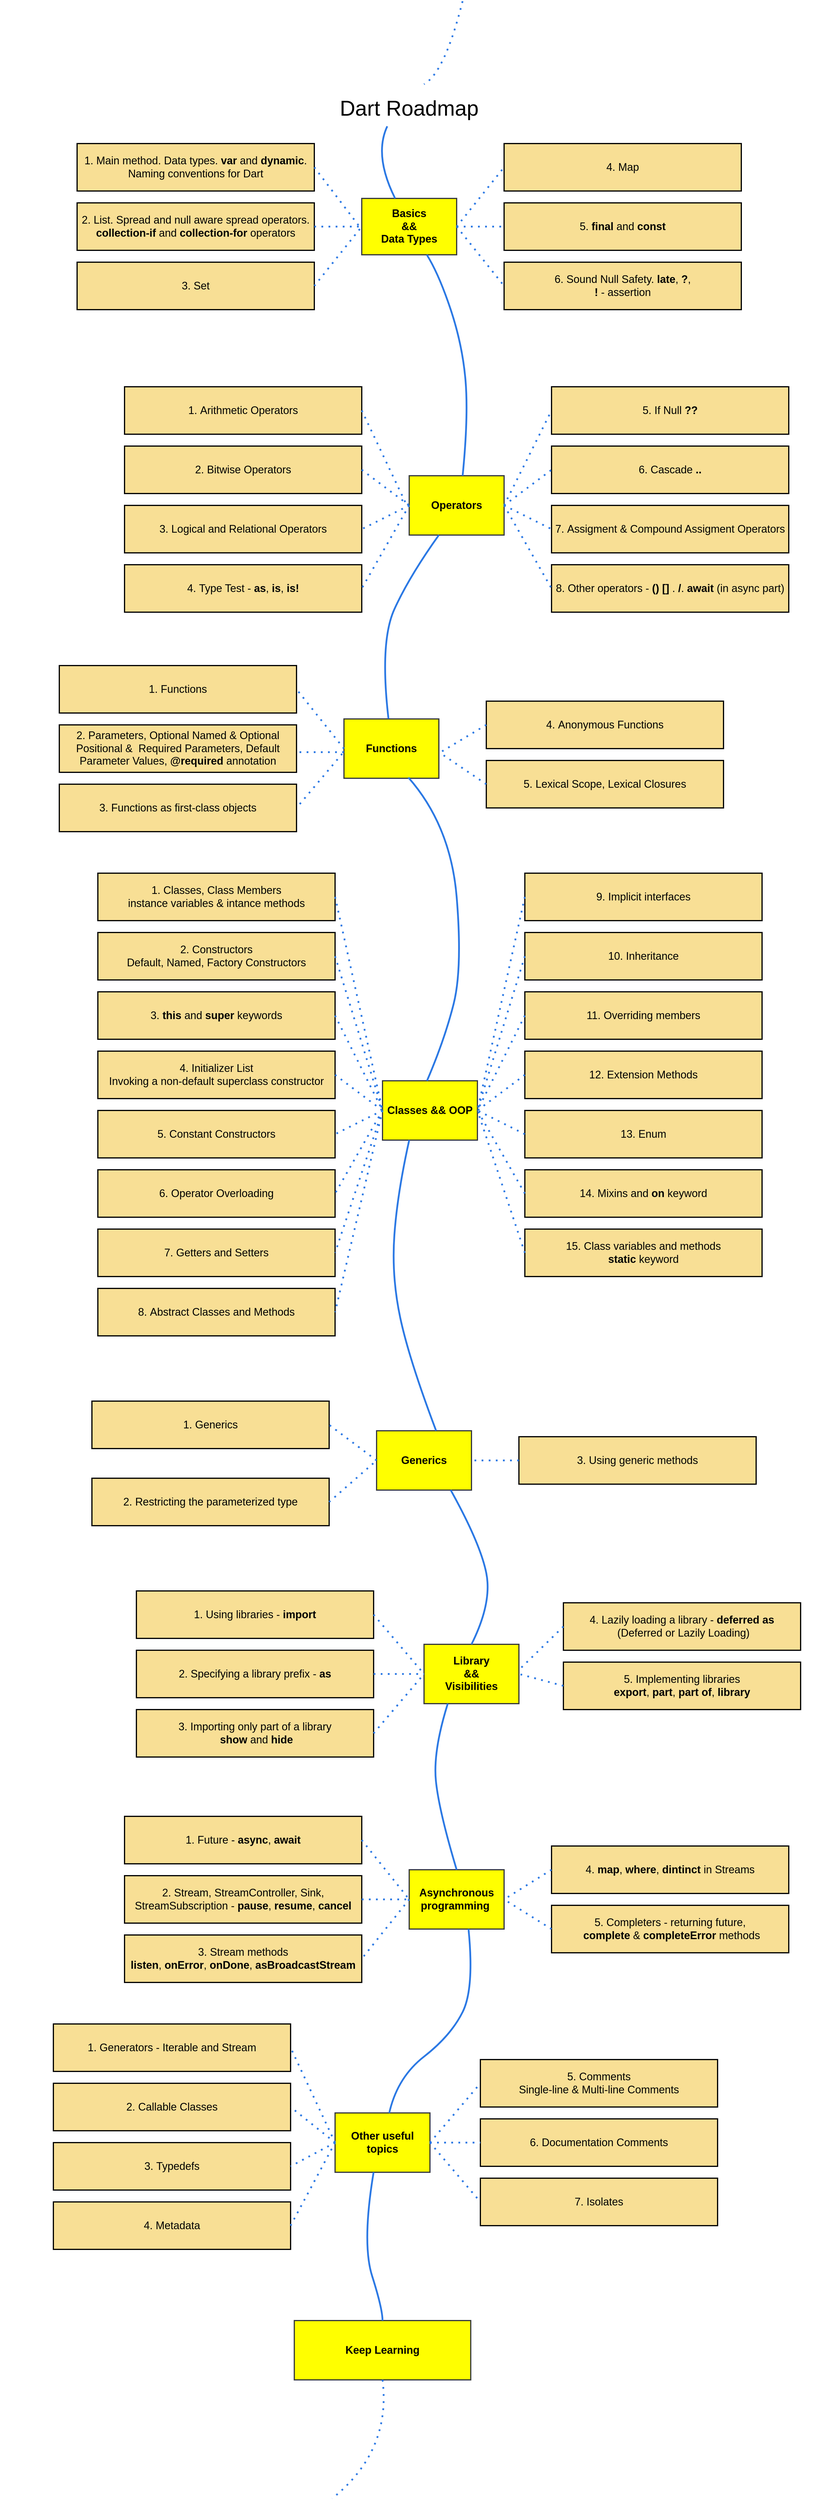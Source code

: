 <mxfile version="14.1.1" type="github"><diagram id="nhlNDQtMrxA774U3Aelu" name="Page-1"><mxGraphModel dx="2333" dy="1883" grid="1" gridSize="10" guides="1" tooltips="1" connect="1" arrows="1" fold="1" page="1" pageScale="1" pageWidth="850" pageHeight="1100" background="#FFFFFF" math="0" shadow="0"><root><mxCell id="0"/><mxCell id="1" parent="0"/><mxCell id="vX9pPXzCwqGrr61M_Xif-7" value="" style="rounded=0;whiteSpace=wrap;html=1;strokeColor=none;" vertex="1" parent="1"><mxGeometry x="660" y="-140" width="170" height="120" as="geometry"/></mxCell><mxCell id="vX9pPXzCwqGrr61M_Xif-9" value="" style="rounded=0;whiteSpace=wrap;html=1;strokeColor=none;" vertex="1" parent="1"><mxGeometry y="-150" width="160" height="110" as="geometry"/></mxCell><mxCell id="vX9pPXzCwqGrr61M_Xif-11" value="&lt;font style=&quot;font-size: 36px&quot;&gt;Dart Roadmap&lt;/font&gt;" style="text;html=1;strokeColor=none;fillColor=none;align=center;verticalAlign=middle;whiteSpace=wrap;rounded=0;" vertex="1" parent="1"><mxGeometry x="275" y="-50" width="250" height="60" as="geometry"/></mxCell><mxCell id="vX9pPXzCwqGrr61M_Xif-16" value="&lt;font style=&quot;font-size: 18px&quot;&gt;&lt;b&gt;Basics&lt;br&gt;&amp;amp;&amp;amp;&lt;br&gt;Data Types&lt;/b&gt;&lt;/font&gt;" style="rounded=0;whiteSpace=wrap;html=1;strokeColor=#36393d;fillColor=#ffff00;strokeWidth=2;" vertex="1" parent="1"><mxGeometry x="320" y="132.5" width="160" height="95" as="geometry"/></mxCell><mxCell id="vX9pPXzCwqGrr61M_Xif-19" value="&lt;div&gt;&lt;span style=&quot;font-size: 18px&quot;&gt;1. Main method. Data types. &lt;b&gt;var &lt;/b&gt;and &lt;b&gt;dynamic&lt;/b&gt;. Naming conventions for Dart&lt;/span&gt;&lt;/div&gt;" style="rounded=0;whiteSpace=wrap;html=1;fillColor=#f8df95;strokeWidth=2;align=center;" vertex="1" parent="1"><mxGeometry x="-160" y="40" width="400" height="80" as="geometry"/></mxCell><mxCell id="vX9pPXzCwqGrr61M_Xif-21" value="&lt;font style=&quot;font-size: 18px&quot;&gt;2. List. Spread and null aware spread operators. &lt;b&gt;collection-if&lt;/b&gt; and &lt;b&gt;collection-for&lt;/b&gt; operators&lt;/font&gt;" style="rounded=0;whiteSpace=wrap;html=1;fillColor=#f8df95;strokeWidth=2;" vertex="1" parent="1"><mxGeometry x="-160" y="140" width="400" height="80" as="geometry"/></mxCell><mxCell id="vX9pPXzCwqGrr61M_Xif-22" value="&lt;font style=&quot;font-size: 18px&quot;&gt;3. Set&lt;/font&gt;" style="rounded=0;whiteSpace=wrap;html=1;fillColor=#f8df95;strokeWidth=2;" vertex="1" parent="1"><mxGeometry x="-160" y="240" width="400" height="80" as="geometry"/></mxCell><mxCell id="vX9pPXzCwqGrr61M_Xif-29" value="&lt;font style=&quot;font-size: 18px&quot;&gt;4. Map&lt;/font&gt;" style="rounded=0;whiteSpace=wrap;html=1;fillColor=#f8df95;strokeWidth=2;" vertex="1" parent="1"><mxGeometry x="560" y="40" width="400" height="80" as="geometry"/></mxCell><mxCell id="vX9pPXzCwqGrr61M_Xif-30" value="&lt;font style=&quot;font-size: 18px&quot;&gt;6. Sound Null Safety. &lt;b&gt;late&lt;/b&gt;, &lt;b&gt;?&lt;/b&gt;, &lt;br&gt;&lt;b&gt;! &lt;/b&gt;- assertion&lt;/font&gt;" style="rounded=0;whiteSpace=wrap;html=1;fillColor=#f8df95;strokeWidth=2;" vertex="1" parent="1"><mxGeometry x="560" y="240" width="400" height="80" as="geometry"/></mxCell><mxCell id="vX9pPXzCwqGrr61M_Xif-31" value="&lt;font style=&quot;font-size: 18px&quot;&gt;5. &lt;b&gt;final &lt;/b&gt;and &lt;b&gt;const&lt;/b&gt;&lt;/font&gt;" style="rounded=0;whiteSpace=wrap;html=1;fillColor=#f8df95;strokeWidth=2;" vertex="1" parent="1"><mxGeometry x="560" y="140" width="400" height="80" as="geometry"/></mxCell><mxCell id="vX9pPXzCwqGrr61M_Xif-34" value="" style="endArrow=none;dashed=1;html=1;dashPattern=1 3;strokeWidth=3;exitX=1;exitY=0.5;exitDx=0;exitDy=0;entryX=0;entryY=0.5;entryDx=0;entryDy=0;strokeColor=#2c79e4;curved=1;" edge="1" parent="1" source="vX9pPXzCwqGrr61M_Xif-16" target="vX9pPXzCwqGrr61M_Xif-29"><mxGeometry width="50" height="50" relative="1" as="geometry"><mxPoint x="330" y="230" as="sourcePoint"/><mxPoint x="380" y="180" as="targetPoint"/></mxGeometry></mxCell><mxCell id="vX9pPXzCwqGrr61M_Xif-35" value="" style="endArrow=none;dashed=1;html=1;dashPattern=1 3;strokeWidth=3;entryX=0;entryY=0.5;entryDx=0;entryDy=0;strokeColor=#2c79e4;exitX=1;exitY=0.5;exitDx=0;exitDy=0;" edge="1" parent="1" source="vX9pPXzCwqGrr61M_Xif-16" target="vX9pPXzCwqGrr61M_Xif-31"><mxGeometry width="50" height="50" relative="1" as="geometry"><mxPoint x="510" y="185" as="sourcePoint"/><mxPoint x="380" y="180" as="targetPoint"/></mxGeometry></mxCell><mxCell id="vX9pPXzCwqGrr61M_Xif-36" value="" style="endArrow=none;dashed=1;html=1;dashPattern=1 3;strokeWidth=3;entryX=0;entryY=0.5;entryDx=0;entryDy=0;exitX=1;exitY=0.5;exitDx=0;exitDy=0;strokeColor=#2c79e4;" edge="1" parent="1" source="vX9pPXzCwqGrr61M_Xif-16" target="vX9pPXzCwqGrr61M_Xif-30"><mxGeometry width="50" height="50" relative="1" as="geometry"><mxPoint x="330" y="230" as="sourcePoint"/><mxPoint x="550" y="310" as="targetPoint"/></mxGeometry></mxCell><mxCell id="vX9pPXzCwqGrr61M_Xif-40" value="" style="endArrow=none;dashed=1;html=1;dashPattern=1 3;strokeWidth=3;exitX=1;exitY=0.5;exitDx=0;exitDy=0;strokeColor=#2c79e4;curved=1;" edge="1" parent="1" source="vX9pPXzCwqGrr61M_Xif-19"><mxGeometry width="50" height="50" relative="1" as="geometry"><mxPoint x="360" y="120" as="sourcePoint"/><mxPoint x="320" y="185" as="targetPoint"/></mxGeometry></mxCell><mxCell id="vX9pPXzCwqGrr61M_Xif-41" value="" style="endArrow=none;dashed=1;html=1;dashPattern=1 3;strokeWidth=3;exitX=1;exitY=0.5;exitDx=0;exitDy=0;strokeColor=#2c79e4;curved=1;" edge="1" parent="1" source="vX9pPXzCwqGrr61M_Xif-21"><mxGeometry width="50" height="50" relative="1" as="geometry"><mxPoint x="250" y="110" as="sourcePoint"/><mxPoint x="320" y="180" as="targetPoint"/><Array as="points"><mxPoint x="320" y="180"/></Array></mxGeometry></mxCell><mxCell id="vX9pPXzCwqGrr61M_Xif-42" value="" style="endArrow=none;dashed=1;html=1;dashPattern=1 3;strokeWidth=3;exitX=1;exitY=0.5;exitDx=0;exitDy=0;strokeColor=#2c79e4;curved=1;" edge="1" parent="1" source="vX9pPXzCwqGrr61M_Xif-22"><mxGeometry width="50" height="50" relative="1" as="geometry"><mxPoint x="250" y="250" as="sourcePoint"/><mxPoint x="320" y="180" as="targetPoint"/></mxGeometry></mxCell><mxCell id="vX9pPXzCwqGrr61M_Xif-43" value="" style="rounded=0;whiteSpace=wrap;html=1;strokeWidth=2;strokeColor=none;fillColor=#FFFFFF;" vertex="1" parent="1"><mxGeometry x="-290" y="40" width="120" height="60" as="geometry"/></mxCell><mxCell id="vX9pPXzCwqGrr61M_Xif-47" value="" style="endArrow=none;html=1;strokeColor=#2c79e4;strokeWidth=3;curved=1;entryX=0.352;entryY=1.014;entryDx=0;entryDy=0;entryPerimeter=0;" edge="1" parent="1" source="vX9pPXzCwqGrr61M_Xif-16" target="vX9pPXzCwqGrr61M_Xif-11"><mxGeometry width="50" height="50" relative="1" as="geometry"><mxPoint x="400" y="130" as="sourcePoint"/><mxPoint x="430" y="30" as="targetPoint"/><Array as="points"><mxPoint x="340" y="60"/></Array></mxGeometry></mxCell><mxCell id="vX9pPXzCwqGrr61M_Xif-51" value="" style="endArrow=none;dashed=1;html=1;dashPattern=1 3;strokeWidth=3;strokeColor=#2c79e4;curved=1;" edge="1" parent="1"><mxGeometry width="50" height="50" relative="1" as="geometry"><mxPoint x="490" y="-200" as="sourcePoint"/><mxPoint x="425" y="-60" as="targetPoint"/><Array as="points"><mxPoint x="460" y="-80"/></Array></mxGeometry></mxCell><mxCell id="vX9pPXzCwqGrr61M_Xif-54" value="&lt;font style=&quot;font-size: 18px&quot;&gt;&lt;b&gt;Operators&lt;/b&gt;&lt;/font&gt;" style="rounded=0;whiteSpace=wrap;html=1;strokeColor=#36393d;fillColor=#ffff00;strokeWidth=2;" vertex="1" parent="1"><mxGeometry x="400" y="600" width="160" height="100" as="geometry"/></mxCell><mxCell id="vX9pPXzCwqGrr61M_Xif-56" value="" style="endArrow=none;html=1;strokeColor=#2c79e4;strokeWidth=3;curved=1;exitX=0.563;exitY=0;exitDx=0;exitDy=0;exitPerimeter=0;" edge="1" parent="1" source="vX9pPXzCwqGrr61M_Xif-54" target="vX9pPXzCwqGrr61M_Xif-16"><mxGeometry width="50" height="50" relative="1" as="geometry"><mxPoint x="420" y="390.03" as="sourcePoint"/><mxPoint x="415" y="260" as="targetPoint"/><Array as="points"><mxPoint x="500" y="500"/><mxPoint x="490" y="380"/><mxPoint x="450" y="260"/></Array></mxGeometry></mxCell><mxCell id="vX9pPXzCwqGrr61M_Xif-57" value="&lt;font style=&quot;font-size: 18px&quot;&gt;1.&amp;nbsp;Arithmetic Operators&lt;/font&gt;" style="rounded=0;whiteSpace=wrap;html=1;fillColor=#f8df95;strokeWidth=2;" vertex="1" parent="1"><mxGeometry x="-80" y="450" width="400" height="80" as="geometry"/></mxCell><mxCell id="vX9pPXzCwqGrr61M_Xif-58" value="&lt;span style=&quot;font-size: 18px&quot;&gt;2.&amp;nbsp;Bitwise Operators&lt;/span&gt;" style="rounded=0;whiteSpace=wrap;html=1;fillColor=#f8df95;strokeWidth=2;" vertex="1" parent="1"><mxGeometry x="-80" y="550" width="400" height="80" as="geometry"/></mxCell><mxCell id="vX9pPXzCwqGrr61M_Xif-59" value="&lt;span style=&quot;font-size: 18px&quot;&gt;3.&amp;nbsp;Logical and Relational Operators&lt;/span&gt;" style="rounded=0;whiteSpace=wrap;html=1;fillColor=#f8df95;strokeWidth=2;" vertex="1" parent="1"><mxGeometry x="-80" y="650" width="400" height="80" as="geometry"/></mxCell><mxCell id="vX9pPXzCwqGrr61M_Xif-60" value="&lt;span style=&quot;font-size: 18px&quot;&gt;4.&amp;nbsp;Type Test - &lt;b&gt;as&lt;/b&gt;, &lt;b&gt;is&lt;/b&gt;, &lt;b&gt;is!&lt;/b&gt;&lt;/span&gt;" style="rounded=0;whiteSpace=wrap;html=1;fillColor=#f8df95;strokeWidth=2;" vertex="1" parent="1"><mxGeometry x="-80" y="750" width="400" height="80" as="geometry"/></mxCell><mxCell id="vX9pPXzCwqGrr61M_Xif-62" value="" style="endArrow=none;dashed=1;html=1;dashPattern=1 3;strokeWidth=3;exitX=1;exitY=0.5;exitDx=0;exitDy=0;strokeColor=#2c79e4;curved=1;" edge="1" parent="1" source="vX9pPXzCwqGrr61M_Xif-57"><mxGeometry width="50" height="50" relative="1" as="geometry"><mxPoint x="380" y="540" as="sourcePoint"/><mxPoint x="396" y="650" as="targetPoint"/></mxGeometry></mxCell><mxCell id="vX9pPXzCwqGrr61M_Xif-63" value="" style="endArrow=none;dashed=1;html=1;dashPattern=1 3;strokeWidth=3;exitX=1;exitY=0.5;exitDx=0;exitDy=0;strokeColor=#2c79e4;curved=1;entryX=0;entryY=0.5;entryDx=0;entryDy=0;" edge="1" parent="1" source="vX9pPXzCwqGrr61M_Xif-58" target="vX9pPXzCwqGrr61M_Xif-54"><mxGeometry width="50" height="50" relative="1" as="geometry"><mxPoint x="330" y="500" as="sourcePoint"/><mxPoint x="400" y="650" as="targetPoint"/></mxGeometry></mxCell><mxCell id="vX9pPXzCwqGrr61M_Xif-64" value="" style="endArrow=none;dashed=1;html=1;dashPattern=1 3;strokeWidth=3;strokeColor=#2c79e4;curved=1;entryX=1;entryY=0.5;entryDx=0;entryDy=0;" edge="1" parent="1" target="vX9pPXzCwqGrr61M_Xif-59"><mxGeometry width="50" height="50" relative="1" as="geometry"><mxPoint x="400" y="650" as="sourcePoint"/><mxPoint x="410" y="660" as="targetPoint"/></mxGeometry></mxCell><mxCell id="vX9pPXzCwqGrr61M_Xif-65" value="" style="endArrow=none;dashed=1;html=1;dashPattern=1 3;strokeWidth=3;strokeColor=#2c79e4;curved=1;entryX=1;entryY=0.5;entryDx=0;entryDy=0;" edge="1" parent="1" target="vX9pPXzCwqGrr61M_Xif-60"><mxGeometry width="50" height="50" relative="1" as="geometry"><mxPoint x="400" y="650" as="sourcePoint"/><mxPoint x="420" y="670" as="targetPoint"/></mxGeometry></mxCell><mxCell id="vX9pPXzCwqGrr61M_Xif-66" value="&lt;font style=&quot;font-size: 18px&quot;&gt;5.&amp;nbsp;If Null &lt;b&gt;??&lt;/b&gt;&lt;/font&gt;" style="rounded=0;whiteSpace=wrap;html=1;fillColor=#f8df95;strokeWidth=2;" vertex="1" parent="1"><mxGeometry x="640" y="450" width="400" height="80" as="geometry"/></mxCell><mxCell id="vX9pPXzCwqGrr61M_Xif-67" value="&lt;font style=&quot;font-size: 18px&quot;&gt;6.&amp;nbsp;Cascade &lt;b&gt;..&lt;/b&gt;&lt;/font&gt;" style="rounded=0;whiteSpace=wrap;html=1;fillColor=#f8df95;strokeWidth=2;" vertex="1" parent="1"><mxGeometry x="640" y="550" width="400" height="80" as="geometry"/></mxCell><mxCell id="vX9pPXzCwqGrr61M_Xif-68" value="&lt;span style=&quot;font-size: 18px&quot;&gt;7.&amp;nbsp;Assigment &amp;amp; Compound Assigment Operators&lt;/span&gt;" style="rounded=0;whiteSpace=wrap;html=1;fillColor=#f8df95;strokeWidth=2;align=center;" vertex="1" parent="1"><mxGeometry x="640" y="650" width="400" height="80" as="geometry"/></mxCell><mxCell id="vX9pPXzCwqGrr61M_Xif-69" value="&lt;font style=&quot;font-size: 18px&quot;&gt;8. Other operators -&amp;nbsp;&lt;b&gt;() []&lt;/b&gt; . &lt;b&gt;/&lt;/b&gt;. &lt;b&gt;await &lt;/b&gt;(in async part)&lt;/font&gt;" style="rounded=0;whiteSpace=wrap;html=1;fillColor=#f8df95;strokeWidth=2;" vertex="1" parent="1"><mxGeometry x="640" y="750" width="400" height="80" as="geometry"/></mxCell><mxCell id="vX9pPXzCwqGrr61M_Xif-70" value="" style="endArrow=none;dashed=1;html=1;dashPattern=1 3;strokeWidth=3;exitX=1;exitY=0.5;exitDx=0;exitDy=0;strokeColor=#2c79e4;curved=1;entryX=0;entryY=0.5;entryDx=0;entryDy=0;" edge="1" parent="1" source="vX9pPXzCwqGrr61M_Xif-54" target="vX9pPXzCwqGrr61M_Xif-66"><mxGeometry width="50" height="50" relative="1" as="geometry"><mxPoint x="330" y="500" as="sourcePoint"/><mxPoint x="406" y="660" as="targetPoint"/></mxGeometry></mxCell><mxCell id="vX9pPXzCwqGrr61M_Xif-72" value="" style="endArrow=none;dashed=1;html=1;dashPattern=1 3;strokeWidth=3;exitX=1;exitY=0.5;exitDx=0;exitDy=0;strokeColor=#2c79e4;curved=1;entryX=0;entryY=0.5;entryDx=0;entryDy=0;" edge="1" parent="1" source="vX9pPXzCwqGrr61M_Xif-54" target="vX9pPXzCwqGrr61M_Xif-67"><mxGeometry width="50" height="50" relative="1" as="geometry"><mxPoint x="570" y="660" as="sourcePoint"/><mxPoint x="650" y="500.0" as="targetPoint"/></mxGeometry></mxCell><mxCell id="vX9pPXzCwqGrr61M_Xif-73" value="" style="endArrow=none;dashed=1;html=1;dashPattern=1 3;strokeWidth=3;exitX=1;exitY=0.5;exitDx=0;exitDy=0;strokeColor=#2c79e4;curved=1;entryX=0;entryY=0.5;entryDx=0;entryDy=0;" edge="1" parent="1" source="vX9pPXzCwqGrr61M_Xif-54" target="vX9pPXzCwqGrr61M_Xif-68"><mxGeometry width="50" height="50" relative="1" as="geometry"><mxPoint x="580" y="670" as="sourcePoint"/><mxPoint x="660" y="510.0" as="targetPoint"/></mxGeometry></mxCell><mxCell id="vX9pPXzCwqGrr61M_Xif-74" value="" style="endArrow=none;dashed=1;html=1;dashPattern=1 3;strokeWidth=3;exitX=1;exitY=0.5;exitDx=0;exitDy=0;strokeColor=#2c79e4;curved=1;entryX=0;entryY=0.5;entryDx=0;entryDy=0;" edge="1" parent="1" source="vX9pPXzCwqGrr61M_Xif-54" target="vX9pPXzCwqGrr61M_Xif-69"><mxGeometry width="50" height="50" relative="1" as="geometry"><mxPoint x="590" y="680" as="sourcePoint"/><mxPoint x="670" y="520.0" as="targetPoint"/></mxGeometry></mxCell><mxCell id="vX9pPXzCwqGrr61M_Xif-75" value="&lt;font style=&quot;font-size: 18px&quot;&gt;&lt;b&gt;Functions&lt;/b&gt;&lt;/font&gt;" style="rounded=0;whiteSpace=wrap;html=1;strokeColor=#36393d;fillColor=#ffff00;strokeWidth=2;" vertex="1" parent="1"><mxGeometry x="290" y="1010" width="160" height="100" as="geometry"/></mxCell><mxCell id="vX9pPXzCwqGrr61M_Xif-76" value="&lt;span style=&quot;font-size: 18px&quot;&gt;2.&amp;nbsp;&lt;/span&gt;&lt;span style=&quot;font-size: 18px&quot;&gt;Parameters, Optional Named &amp;amp; Optional Positional &amp;amp;&amp;nbsp; Required Parameters, Default Parameter Values, &lt;b&gt;@required&lt;/b&gt; annotation&lt;/span&gt;" style="rounded=0;whiteSpace=wrap;html=1;fillColor=#f8df95;strokeWidth=2;" vertex="1" parent="1"><mxGeometry x="-190" y="1020" width="400" height="80" as="geometry"/></mxCell><mxCell id="vX9pPXzCwqGrr61M_Xif-77" value="&lt;span style=&quot;font-size: 18px&quot;&gt;1.&amp;nbsp;&lt;/span&gt;&lt;span style=&quot;font-size: 18px&quot;&gt;Functions&lt;/span&gt;" style="rounded=0;whiteSpace=wrap;html=1;fillColor=#f8df95;strokeWidth=2;" vertex="1" parent="1"><mxGeometry x="-190" y="920" width="400" height="80" as="geometry"/></mxCell><mxCell id="vX9pPXzCwqGrr61M_Xif-78" value="&lt;span style=&quot;font-size: 18px&quot;&gt;3.&amp;nbsp;&lt;/span&gt;&lt;span style=&quot;font-size: 18px&quot;&gt;Functions as first-class objects&lt;/span&gt;" style="rounded=0;whiteSpace=wrap;html=1;fillColor=#f8df95;strokeWidth=2;" vertex="1" parent="1"><mxGeometry x="-190" y="1120" width="400" height="80" as="geometry"/></mxCell><mxCell id="vX9pPXzCwqGrr61M_Xif-79" value="&lt;span style=&quot;font-size: 18px&quot;&gt;4.&amp;nbsp;&lt;/span&gt;&lt;span style=&quot;font-size: 18px&quot;&gt;Anonymous Functions&lt;/span&gt;" style="rounded=0;whiteSpace=wrap;html=1;fillColor=#f8df95;strokeWidth=2;" vertex="1" parent="1"><mxGeometry x="530" y="980" width="400" height="80" as="geometry"/></mxCell><mxCell id="vX9pPXzCwqGrr61M_Xif-80" value="&lt;span style=&quot;font-size: 18px&quot;&gt;5.&amp;nbsp;&lt;/span&gt;&lt;span style=&quot;font-size: 18px&quot;&gt;Lexical Scope, Lexical Closures&lt;/span&gt;" style="rounded=0;whiteSpace=wrap;html=1;fillColor=#f8df95;strokeWidth=2;" vertex="1" parent="1"><mxGeometry x="530" y="1080" width="400" height="80" as="geometry"/></mxCell><mxCell id="vX9pPXzCwqGrr61M_Xif-81" value="" style="endArrow=none;html=1;strokeColor=#2c79e4;strokeWidth=3;curved=1;exitX=0.469;exitY=-0.004;exitDx=0;exitDy=0;exitPerimeter=0;" edge="1" parent="1" source="vX9pPXzCwqGrr61M_Xif-75"><mxGeometry width="50" height="50" relative="1" as="geometry"><mxPoint x="360" y="1000" as="sourcePoint"/><mxPoint x="450" y="700" as="targetPoint"/><Array as="points"><mxPoint x="350" y="880"/><mxPoint x="400" y="770"/></Array></mxGeometry></mxCell><mxCell id="vX9pPXzCwqGrr61M_Xif-82" value="" style="endArrow=none;dashed=1;html=1;dashPattern=1 3;strokeWidth=3;strokeColor=#2c79e4;curved=1;entryX=1;entryY=0.5;entryDx=0;entryDy=0;exitX=0;exitY=0.5;exitDx=0;exitDy=0;" edge="1" parent="1" source="vX9pPXzCwqGrr61M_Xif-75" target="vX9pPXzCwqGrr61M_Xif-77"><mxGeometry width="50" height="50" relative="1" as="geometry"><mxPoint x="330" y="850" as="sourcePoint"/><mxPoint x="250" y="990" as="targetPoint"/></mxGeometry></mxCell><mxCell id="vX9pPXzCwqGrr61M_Xif-83" value="" style="endArrow=none;dashed=1;html=1;dashPattern=1 3;strokeWidth=3;strokeColor=#2c79e4;curved=1;" edge="1" parent="1"><mxGeometry width="50" height="50" relative="1" as="geometry"><mxPoint x="290" y="1066" as="sourcePoint"/><mxPoint x="209" y="1066" as="targetPoint"/></mxGeometry></mxCell><mxCell id="vX9pPXzCwqGrr61M_Xif-84" value="" style="endArrow=none;dashed=1;html=1;dashPattern=1 3;strokeWidth=3;strokeColor=#2c79e4;curved=1;entryX=1;entryY=0.5;entryDx=0;entryDy=0;exitX=-0.019;exitY=0.588;exitDx=0;exitDy=0;exitPerimeter=0;" edge="1" parent="1" source="vX9pPXzCwqGrr61M_Xif-75" target="vX9pPXzCwqGrr61M_Xif-78"><mxGeometry width="50" height="50" relative="1" as="geometry"><mxPoint x="300" y="1076" as="sourcePoint"/><mxPoint x="219.0" y="1076" as="targetPoint"/></mxGeometry></mxCell><mxCell id="vX9pPXzCwqGrr61M_Xif-85" value="" style="endArrow=none;dashed=1;html=1;dashPattern=1 3;strokeWidth=3;strokeColor=#2c79e4;curved=1;exitX=0;exitY=0.5;exitDx=0;exitDy=0;entryX=1.002;entryY=0.576;entryDx=0;entryDy=0;entryPerimeter=0;" edge="1" parent="1" source="vX9pPXzCwqGrr61M_Xif-79" target="vX9pPXzCwqGrr61M_Xif-75"><mxGeometry width="50" height="50" relative="1" as="geometry"><mxPoint x="296.96" y="1078.8" as="sourcePoint"/><mxPoint x="450" y="1060" as="targetPoint"/></mxGeometry></mxCell><mxCell id="vX9pPXzCwqGrr61M_Xif-87" value="" style="endArrow=none;dashed=1;html=1;dashPattern=1 3;strokeWidth=3;strokeColor=#2c79e4;curved=1;exitX=0;exitY=0.5;exitDx=0;exitDy=0;entryX=1.012;entryY=0.572;entryDx=0;entryDy=0;entryPerimeter=0;" edge="1" parent="1" source="vX9pPXzCwqGrr61M_Xif-80" target="vX9pPXzCwqGrr61M_Xif-75"><mxGeometry width="50" height="50" relative="1" as="geometry"><mxPoint x="540" y="1030" as="sourcePoint"/><mxPoint x="460.32" y="1077.6" as="targetPoint"/></mxGeometry></mxCell><mxCell id="vX9pPXzCwqGrr61M_Xif-88" value="" style="rounded=0;whiteSpace=wrap;html=1;strokeWidth=2;strokeColor=none;fillColor=#FFFFFF;" vertex="1" parent="1"><mxGeometry x="970" y="40" width="120" height="60" as="geometry"/></mxCell><mxCell id="vX9pPXzCwqGrr61M_Xif-89" value="&lt;span style=&quot;font-size: 18px&quot;&gt;&lt;b&gt;Classes &amp;amp;&amp;amp; OOP&lt;/b&gt;&lt;/span&gt;" style="rounded=0;whiteSpace=wrap;html=1;strokeColor=#36393d;fillColor=#ffff00;strokeWidth=2;" vertex="1" parent="1"><mxGeometry x="355" y="1620" width="160" height="100" as="geometry"/></mxCell><mxCell id="vX9pPXzCwqGrr61M_Xif-90" value="&lt;span style=&quot;font-size: 18px&quot;&gt;3.&amp;nbsp;&lt;b&gt;this&lt;/b&gt; and &lt;b&gt;super &lt;/b&gt;keywords&lt;/span&gt;" style="rounded=0;whiteSpace=wrap;html=1;fillColor=#f8df95;strokeWidth=2;" vertex="1" parent="1"><mxGeometry x="-125" y="1470" width="400" height="80" as="geometry"/></mxCell><mxCell id="vX9pPXzCwqGrr61M_Xif-91" value="&lt;span style=&quot;font-size: 18px&quot;&gt;2.&amp;nbsp;Constructors&lt;br&gt;Default, Named, Factory Constructors&lt;/span&gt;" style="rounded=0;whiteSpace=wrap;html=1;fillColor=#f8df95;strokeWidth=2;" vertex="1" parent="1"><mxGeometry x="-125" y="1370" width="400" height="80" as="geometry"/></mxCell><mxCell id="vX9pPXzCwqGrr61M_Xif-92" value="&lt;span style=&quot;font-size: 18px&quot;&gt;4.&amp;nbsp;Initializer List&lt;br&gt;Invoking a non-default superclass constructor&lt;/span&gt;" style="rounded=0;whiteSpace=wrap;html=1;fillColor=#f8df95;strokeWidth=2;" vertex="1" parent="1"><mxGeometry x="-125" y="1570" width="400" height="80" as="geometry"/></mxCell><mxCell id="vX9pPXzCwqGrr61M_Xif-93" value="&lt;span style=&quot;font-size: 18px&quot;&gt;5.&amp;nbsp;Constant Constructors&lt;/span&gt;" style="rounded=0;whiteSpace=wrap;html=1;fillColor=#f8df95;strokeWidth=2;" vertex="1" parent="1"><mxGeometry x="-125" y="1670" width="400" height="80" as="geometry"/></mxCell><mxCell id="vX9pPXzCwqGrr61M_Xif-94" value="&lt;span style=&quot;font-size: 18px&quot;&gt;6.&amp;nbsp;Operator Overloading&lt;/span&gt;" style="rounded=0;whiteSpace=wrap;html=1;fillColor=#f8df95;strokeWidth=2;" vertex="1" parent="1"><mxGeometry x="-125" y="1770" width="400" height="80" as="geometry"/></mxCell><mxCell id="vX9pPXzCwqGrr61M_Xif-95" value="&lt;span style=&quot;font-size: 18px&quot;&gt;7.&amp;nbsp;Getters and Setters&lt;/span&gt;" style="rounded=0;whiteSpace=wrap;html=1;fillColor=#f8df95;strokeWidth=2;" vertex="1" parent="1"><mxGeometry x="-125" y="1870" width="400" height="80" as="geometry"/></mxCell><mxCell id="vX9pPXzCwqGrr61M_Xif-96" value="&lt;span style=&quot;font-size: 18px&quot;&gt;1.&amp;nbsp;Classes, Class Members&lt;br&gt;instance variables &amp;amp; intance methods&lt;/span&gt;" style="rounded=0;whiteSpace=wrap;html=1;fillColor=#f8df95;strokeWidth=2;" vertex="1" parent="1"><mxGeometry x="-125" y="1270" width="400" height="80" as="geometry"/></mxCell><mxCell id="vX9pPXzCwqGrr61M_Xif-97" value="&lt;span style=&quot;font-size: 18px&quot;&gt;8.&amp;nbsp;Abstract Classes and Methods&lt;/span&gt;" style="rounded=0;whiteSpace=wrap;html=1;fillColor=#f8df95;strokeWidth=2;" vertex="1" parent="1"><mxGeometry x="-125" y="1970" width="400" height="80" as="geometry"/></mxCell><mxCell id="vX9pPXzCwqGrr61M_Xif-98" value="&lt;span style=&quot;font-size: 18px&quot;&gt;11.&amp;nbsp;Overriding members&lt;/span&gt;" style="rounded=0;whiteSpace=wrap;html=1;fillColor=#f8df95;strokeWidth=2;" vertex="1" parent="1"><mxGeometry x="595" y="1470" width="400" height="80" as="geometry"/></mxCell><mxCell id="vX9pPXzCwqGrr61M_Xif-99" value="&lt;span style=&quot;font-size: 18px&quot;&gt;10.&amp;nbsp;Inheritance&lt;/span&gt;" style="rounded=0;whiteSpace=wrap;html=1;fillColor=#f8df95;strokeWidth=2;" vertex="1" parent="1"><mxGeometry x="595" y="1370" width="400" height="80" as="geometry"/></mxCell><mxCell id="vX9pPXzCwqGrr61M_Xif-100" value="&lt;span style=&quot;font-size: 18px&quot;&gt;12.&amp;nbsp;Extension Methods&lt;/span&gt;" style="rounded=0;whiteSpace=wrap;html=1;fillColor=#f8df95;strokeWidth=2;" vertex="1" parent="1"><mxGeometry x="595" y="1570" width="400" height="80" as="geometry"/></mxCell><mxCell id="vX9pPXzCwqGrr61M_Xif-101" value="&lt;span style=&quot;font-size: 18px&quot;&gt;13.&amp;nbsp;Enum&lt;/span&gt;" style="rounded=0;whiteSpace=wrap;html=1;fillColor=#f8df95;strokeWidth=2;" vertex="1" parent="1"><mxGeometry x="595" y="1670" width="400" height="80" as="geometry"/></mxCell><mxCell id="vX9pPXzCwqGrr61M_Xif-102" value="&lt;span style=&quot;font-size: 18px&quot;&gt;14.&amp;nbsp;Mixins and &lt;b&gt;on &lt;/b&gt;keyword&lt;/span&gt;" style="rounded=0;whiteSpace=wrap;html=1;fillColor=#f8df95;strokeWidth=2;" vertex="1" parent="1"><mxGeometry x="595" y="1770" width="400" height="80" as="geometry"/></mxCell><mxCell id="vX9pPXzCwqGrr61M_Xif-103" value="&lt;span style=&quot;font-size: 18px&quot;&gt;15.&amp;nbsp;Class variables and methods&lt;br&gt;&lt;b&gt;static &lt;/b&gt;keyword&lt;/span&gt;" style="rounded=0;whiteSpace=wrap;html=1;fillColor=#f8df95;strokeWidth=2;" vertex="1" parent="1"><mxGeometry x="595" y="1870" width="400" height="80" as="geometry"/></mxCell><mxCell id="vX9pPXzCwqGrr61M_Xif-104" value="&lt;span style=&quot;font-size: 18px&quot;&gt;9.&amp;nbsp;Implicit interfaces&lt;/span&gt;" style="rounded=0;whiteSpace=wrap;html=1;fillColor=#f8df95;strokeWidth=2;" vertex="1" parent="1"><mxGeometry x="595" y="1270" width="400" height="80" as="geometry"/></mxCell><mxCell id="vX9pPXzCwqGrr61M_Xif-106" value="" style="endArrow=none;dashed=1;html=1;dashPattern=1 3;strokeWidth=3;strokeColor=#2c79e4;curved=1;exitX=1;exitY=0.5;exitDx=0;exitDy=0;entryX=0;entryY=0.5;entryDx=0;entryDy=0;" edge="1" parent="1" source="vX9pPXzCwqGrr61M_Xif-96" target="vX9pPXzCwqGrr61M_Xif-89"><mxGeometry width="50" height="50" relative="1" as="geometry"><mxPoint x="361.96" y="1018.8" as="sourcePoint"/><mxPoint x="375" y="1510" as="targetPoint"/></mxGeometry></mxCell><mxCell id="vX9pPXzCwqGrr61M_Xif-107" value="" style="endArrow=none;dashed=1;html=1;dashPattern=1 3;strokeWidth=3;strokeColor=#2c79e4;curved=1;exitX=1;exitY=0.5;exitDx=0;exitDy=0;" edge="1" parent="1" source="vX9pPXzCwqGrr61M_Xif-91"><mxGeometry width="50" height="50" relative="1" as="geometry"><mxPoint x="285" y="1330" as="sourcePoint"/><mxPoint x="355" y="1670" as="targetPoint"/></mxGeometry></mxCell><mxCell id="vX9pPXzCwqGrr61M_Xif-108" value="" style="endArrow=none;dashed=1;html=1;dashPattern=1 3;strokeWidth=3;strokeColor=#2c79e4;curved=1;exitX=1;exitY=0.5;exitDx=0;exitDy=0;entryX=0;entryY=0.5;entryDx=0;entryDy=0;" edge="1" parent="1" source="vX9pPXzCwqGrr61M_Xif-90" target="vX9pPXzCwqGrr61M_Xif-89"><mxGeometry width="50" height="50" relative="1" as="geometry"><mxPoint x="295" y="1340" as="sourcePoint"/><mxPoint x="375" y="1690" as="targetPoint"/></mxGeometry></mxCell><mxCell id="vX9pPXzCwqGrr61M_Xif-109" value="" style="endArrow=none;dashed=1;html=1;dashPattern=1 3;strokeWidth=3;strokeColor=#2c79e4;curved=1;exitX=1;exitY=0.5;exitDx=0;exitDy=0;" edge="1" parent="1" source="vX9pPXzCwqGrr61M_Xif-92"><mxGeometry width="50" height="50" relative="1" as="geometry"><mxPoint x="305" y="1350" as="sourcePoint"/><mxPoint x="355" y="1670" as="targetPoint"/></mxGeometry></mxCell><mxCell id="vX9pPXzCwqGrr61M_Xif-110" value="" style="endArrow=none;dashed=1;html=1;dashPattern=1 3;strokeWidth=3;strokeColor=#2c79e4;curved=1;exitX=0;exitY=0.5;exitDx=0;exitDy=0;entryX=1;entryY=0.5;entryDx=0;entryDy=0;" edge="1" parent="1" source="vX9pPXzCwqGrr61M_Xif-89" target="vX9pPXzCwqGrr61M_Xif-93"><mxGeometry width="50" height="50" relative="1" as="geometry"><mxPoint x="315" y="1360" as="sourcePoint"/><mxPoint x="395" y="1710" as="targetPoint"/></mxGeometry></mxCell><mxCell id="vX9pPXzCwqGrr61M_Xif-111" value="" style="endArrow=none;dashed=1;html=1;dashPattern=1 3;strokeWidth=3;strokeColor=#2c79e4;curved=1;exitX=0;exitY=0.5;exitDx=0;exitDy=0;entryX=1;entryY=0.5;entryDx=0;entryDy=0;" edge="1" parent="1" source="vX9pPXzCwqGrr61M_Xif-89" target="vX9pPXzCwqGrr61M_Xif-94"><mxGeometry width="50" height="50" relative="1" as="geometry"><mxPoint x="325" y="1370" as="sourcePoint"/><mxPoint x="405" y="1720" as="targetPoint"/></mxGeometry></mxCell><mxCell id="vX9pPXzCwqGrr61M_Xif-112" value="" style="endArrow=none;dashed=1;html=1;dashPattern=1 3;strokeWidth=3;strokeColor=#2c79e4;curved=1;exitX=0;exitY=0.5;exitDx=0;exitDy=0;entryX=1;entryY=0.5;entryDx=0;entryDy=0;" edge="1" parent="1" source="vX9pPXzCwqGrr61M_Xif-89" target="vX9pPXzCwqGrr61M_Xif-95"><mxGeometry width="50" height="50" relative="1" as="geometry"><mxPoint x="335" y="1380" as="sourcePoint"/><mxPoint x="415" y="1730" as="targetPoint"/></mxGeometry></mxCell><mxCell id="vX9pPXzCwqGrr61M_Xif-113" value="" style="endArrow=none;dashed=1;html=1;dashPattern=1 3;strokeWidth=3;strokeColor=#2c79e4;curved=1;exitX=0;exitY=0.5;exitDx=0;exitDy=0;entryX=1;entryY=0.5;entryDx=0;entryDy=0;" edge="1" parent="1" source="vX9pPXzCwqGrr61M_Xif-89" target="vX9pPXzCwqGrr61M_Xif-97"><mxGeometry width="50" height="50" relative="1" as="geometry"><mxPoint x="365" y="1680.0" as="sourcePoint"/><mxPoint x="285" y="1930.0" as="targetPoint"/></mxGeometry></mxCell><mxCell id="vX9pPXzCwqGrr61M_Xif-115" value="" style="endArrow=none;html=1;strokeColor=#2c79e4;strokeWidth=3;curved=1;entryX=0.679;entryY=0.988;entryDx=0;entryDy=0;entryPerimeter=0;" edge="1" parent="1" target="vX9pPXzCwqGrr61M_Xif-75"><mxGeometry width="50" height="50" relative="1" as="geometry"><mxPoint x="430" y="1620" as="sourcePoint"/><mxPoint x="402.4" y="1201.6" as="targetPoint"/><Array as="points"><mxPoint x="460" y="1550"/><mxPoint x="490" y="1430"/><mxPoint x="470" y="1190"/></Array></mxGeometry></mxCell><mxCell id="vX9pPXzCwqGrr61M_Xif-116" value="" style="endArrow=none;dashed=1;html=1;dashPattern=1 3;strokeWidth=3;strokeColor=#2c79e4;curved=1;exitX=0;exitY=0.5;exitDx=0;exitDy=0;entryX=1;entryY=0.5;entryDx=0;entryDy=0;" edge="1" parent="1" source="vX9pPXzCwqGrr61M_Xif-104" target="vX9pPXzCwqGrr61M_Xif-89"><mxGeometry width="50" height="50" relative="1" as="geometry"><mxPoint x="285" y="1330" as="sourcePoint"/><mxPoint x="365" y="1680" as="targetPoint"/></mxGeometry></mxCell><mxCell id="vX9pPXzCwqGrr61M_Xif-117" value="" style="endArrow=none;dashed=1;html=1;dashPattern=1 3;strokeWidth=3;strokeColor=#2c79e4;curved=1;exitX=0;exitY=0.5;exitDx=0;exitDy=0;entryX=1;entryY=0.5;entryDx=0;entryDy=0;" edge="1" parent="1" source="vX9pPXzCwqGrr61M_Xif-99" target="vX9pPXzCwqGrr61M_Xif-89"><mxGeometry width="50" height="50" relative="1" as="geometry"><mxPoint x="605" y="1320" as="sourcePoint"/><mxPoint x="525" y="1680" as="targetPoint"/></mxGeometry></mxCell><mxCell id="vX9pPXzCwqGrr61M_Xif-118" value="" style="endArrow=none;dashed=1;html=1;dashPattern=1 3;strokeWidth=3;strokeColor=#2c79e4;curved=1;exitX=0;exitY=0.5;exitDx=0;exitDy=0;entryX=1;entryY=0.5;entryDx=0;entryDy=0;" edge="1" parent="1" source="vX9pPXzCwqGrr61M_Xif-98" target="vX9pPXzCwqGrr61M_Xif-89"><mxGeometry width="50" height="50" relative="1" as="geometry"><mxPoint x="605" y="1420" as="sourcePoint"/><mxPoint x="525" y="1680" as="targetPoint"/></mxGeometry></mxCell><mxCell id="vX9pPXzCwqGrr61M_Xif-120" value="" style="endArrow=none;dashed=1;html=1;dashPattern=1 3;strokeWidth=3;strokeColor=#2c79e4;curved=1;exitX=0;exitY=0.5;exitDx=0;exitDy=0;entryX=1;entryY=0.5;entryDx=0;entryDy=0;" edge="1" parent="1" source="vX9pPXzCwqGrr61M_Xif-100" target="vX9pPXzCwqGrr61M_Xif-89"><mxGeometry width="50" height="50" relative="1" as="geometry"><mxPoint x="605" y="1520" as="sourcePoint"/><mxPoint x="515" y="1670" as="targetPoint"/></mxGeometry></mxCell><mxCell id="vX9pPXzCwqGrr61M_Xif-121" value="" style="endArrow=none;dashed=1;html=1;dashPattern=1 3;strokeWidth=3;strokeColor=#2c79e4;curved=1;exitX=0;exitY=0.5;exitDx=0;exitDy=0;entryX=1;entryY=0.5;entryDx=0;entryDy=0;" edge="1" parent="1" source="vX9pPXzCwqGrr61M_Xif-101" target="vX9pPXzCwqGrr61M_Xif-89"><mxGeometry width="50" height="50" relative="1" as="geometry"><mxPoint x="615" y="1530" as="sourcePoint"/><mxPoint x="535" y="1690" as="targetPoint"/></mxGeometry></mxCell><mxCell id="vX9pPXzCwqGrr61M_Xif-122" value="" style="endArrow=none;dashed=1;html=1;dashPattern=1 3;strokeWidth=3;strokeColor=#2c79e4;curved=1;exitX=0;exitY=0.5;exitDx=0;exitDy=0;entryX=1;entryY=0.5;entryDx=0;entryDy=0;" edge="1" parent="1" source="vX9pPXzCwqGrr61M_Xif-102" target="vX9pPXzCwqGrr61M_Xif-89"><mxGeometry width="50" height="50" relative="1" as="geometry"><mxPoint x="625" y="1540" as="sourcePoint"/><mxPoint x="545" y="1700" as="targetPoint"/></mxGeometry></mxCell><mxCell id="vX9pPXzCwqGrr61M_Xif-123" value="" style="endArrow=none;dashed=1;html=1;dashPattern=1 3;strokeWidth=3;strokeColor=#2c79e4;curved=1;exitX=0;exitY=0.5;exitDx=0;exitDy=0;entryX=1;entryY=0.5;entryDx=0;entryDy=0;" edge="1" parent="1" source="vX9pPXzCwqGrr61M_Xif-103" target="vX9pPXzCwqGrr61M_Xif-89"><mxGeometry width="50" height="50" relative="1" as="geometry"><mxPoint x="635" y="1550" as="sourcePoint"/><mxPoint x="555" y="1710" as="targetPoint"/></mxGeometry></mxCell><mxCell id="vX9pPXzCwqGrr61M_Xif-125" value="&lt;span style=&quot;font-size: 18px&quot;&gt;&lt;b&gt;Generics&lt;/b&gt;&lt;/span&gt;" style="rounded=0;whiteSpace=wrap;html=1;strokeColor=#36393d;fillColor=#ffff00;strokeWidth=2;" vertex="1" parent="1"><mxGeometry x="345" y="2210" width="160" height="100" as="geometry"/></mxCell><mxCell id="vX9pPXzCwqGrr61M_Xif-126" value="&lt;span style=&quot;font-size: 18px&quot;&gt;1.&amp;nbsp;&lt;/span&gt;&lt;span style=&quot;font-size: 18px&quot;&gt;Generics&lt;/span&gt;" style="rounded=0;whiteSpace=wrap;html=1;fillColor=#f8df95;strokeWidth=2;" vertex="1" parent="1"><mxGeometry x="-135" y="2160" width="400" height="80" as="geometry"/></mxCell><mxCell id="vX9pPXzCwqGrr61M_Xif-127" value="&lt;span style=&quot;font-size: 18px&quot;&gt;2.&amp;nbsp;&lt;/span&gt;&lt;span style=&quot;font-size: 18px&quot;&gt;Restricting the parameterized type&lt;/span&gt;" style="rounded=0;whiteSpace=wrap;html=1;fillColor=#f8df95;strokeWidth=2;" vertex="1" parent="1"><mxGeometry x="-135" y="2290" width="400" height="80" as="geometry"/></mxCell><mxCell id="vX9pPXzCwqGrr61M_Xif-128" value="&lt;span style=&quot;font-size: 18px&quot;&gt;3.&amp;nbsp;Using generic methods&lt;/span&gt;" style="rounded=0;whiteSpace=wrap;html=1;fillColor=#f8df95;strokeWidth=2;" vertex="1" parent="1"><mxGeometry x="585" y="2220" width="400" height="80" as="geometry"/></mxCell><mxCell id="vX9pPXzCwqGrr61M_Xif-129" value="" style="endArrow=none;dashed=1;html=1;dashPattern=1 3;strokeWidth=3;strokeColor=#2c79e4;curved=1;exitX=0;exitY=0.5;exitDx=0;exitDy=0;entryX=1;entryY=0.5;entryDx=0;entryDy=0;" edge="1" parent="1" source="vX9pPXzCwqGrr61M_Xif-125" target="vX9pPXzCwqGrr61M_Xif-126"><mxGeometry width="50" height="50" relative="1" as="geometry"><mxPoint x="390" y="1700" as="sourcePoint"/><mxPoint x="310" y="2040" as="targetPoint"/></mxGeometry></mxCell><mxCell id="vX9pPXzCwqGrr61M_Xif-130" value="" style="endArrow=none;dashed=1;html=1;dashPattern=1 3;strokeWidth=3;strokeColor=#2c79e4;curved=1;exitX=1;exitY=0.5;exitDx=0;exitDy=0;entryX=0;entryY=0.5;entryDx=0;entryDy=0;" edge="1" parent="1" source="vX9pPXzCwqGrr61M_Xif-127" target="vX9pPXzCwqGrr61M_Xif-125"><mxGeometry width="50" height="50" relative="1" as="geometry"><mxPoint x="355" y="2270" as="sourcePoint"/><mxPoint x="275" y="2210" as="targetPoint"/></mxGeometry></mxCell><mxCell id="vX9pPXzCwqGrr61M_Xif-131" value="" style="endArrow=none;dashed=1;html=1;dashPattern=1 3;strokeWidth=3;strokeColor=#2c79e4;curved=1;exitX=0;exitY=0.5;exitDx=0;exitDy=0;entryX=1;entryY=0.5;entryDx=0;entryDy=0;" edge="1" parent="1" source="vX9pPXzCwqGrr61M_Xif-128" target="vX9pPXzCwqGrr61M_Xif-125"><mxGeometry width="50" height="50" relative="1" as="geometry"><mxPoint x="365" y="2280" as="sourcePoint"/><mxPoint x="285" y="2220" as="targetPoint"/></mxGeometry></mxCell><mxCell id="vX9pPXzCwqGrr61M_Xif-132" value="" style="endArrow=none;html=1;strokeColor=#2c79e4;strokeWidth=3;curved=1;exitX=0.627;exitY=-0.002;exitDx=0;exitDy=0;exitPerimeter=0;" edge="1" parent="1" source="vX9pPXzCwqGrr61M_Xif-125"><mxGeometry width="50" height="50" relative="1" as="geometry"><mxPoint x="420" y="2180" as="sourcePoint"/><mxPoint x="400" y="1720" as="targetPoint"/><Array as="points"><mxPoint x="400" y="2090"/><mxPoint x="370" y="1950"/><mxPoint x="380" y="1810"/></Array></mxGeometry></mxCell><mxCell id="vX9pPXzCwqGrr61M_Xif-133" value="&lt;span style=&quot;font-size: 18px&quot;&gt;&lt;b&gt;Library&lt;br&gt;&amp;amp;&amp;amp;&lt;br&gt;Visibilities&lt;br&gt;&lt;/b&gt;&lt;/span&gt;" style="rounded=0;whiteSpace=wrap;html=1;strokeColor=#36393d;fillColor=#ffff00;strokeWidth=2;" vertex="1" parent="1"><mxGeometry x="425" y="2570" width="160" height="100" as="geometry"/></mxCell><mxCell id="vX9pPXzCwqGrr61M_Xif-134" value="&lt;span style=&quot;font-size: 18px&quot;&gt;1.&amp;nbsp;Using libraries - &lt;b&gt;import&lt;/b&gt;&lt;/span&gt;" style="rounded=0;whiteSpace=wrap;html=1;fillColor=#f8df95;strokeWidth=2;" vertex="1" parent="1"><mxGeometry x="-60" y="2480" width="400" height="80" as="geometry"/></mxCell><mxCell id="vX9pPXzCwqGrr61M_Xif-135" value="&lt;span style=&quot;font-size: 18px&quot;&gt;2.&amp;nbsp;Specifying a library prefix - &lt;b&gt;as&lt;/b&gt;&lt;/span&gt;" style="rounded=0;whiteSpace=wrap;html=1;fillColor=#f8df95;strokeWidth=2;" vertex="1" parent="1"><mxGeometry x="-60" y="2580" width="400" height="80" as="geometry"/></mxCell><mxCell id="vX9pPXzCwqGrr61M_Xif-136" value="&lt;span style=&quot;font-size: 18px&quot;&gt;3.&amp;nbsp;Importing only part of a library&lt;br&gt;&amp;nbsp;&lt;b&gt;show &lt;/b&gt;and &lt;b&gt;hide&lt;/b&gt;&lt;/span&gt;" style="rounded=0;whiteSpace=wrap;html=1;fillColor=#f8df95;strokeWidth=2;" vertex="1" parent="1"><mxGeometry x="-60" y="2680" width="400" height="80" as="geometry"/></mxCell><mxCell id="vX9pPXzCwqGrr61M_Xif-137" value="&lt;span style=&quot;font-size: 18px&quot;&gt;4.&amp;nbsp;Lazily loading a library - &lt;b&gt;deferred as&lt;/b&gt;&lt;br&gt;&amp;nbsp;(Deferred or Lazily Loading)&lt;/span&gt;" style="rounded=0;whiteSpace=wrap;html=1;fillColor=#f8df95;strokeWidth=2;" vertex="1" parent="1"><mxGeometry x="660" y="2500" width="400" height="80" as="geometry"/></mxCell><mxCell id="vX9pPXzCwqGrr61M_Xif-138" value="&lt;span style=&quot;font-size: 18px&quot;&gt;5.&amp;nbsp;Implementing libraries&lt;br&gt;&lt;b&gt;export&lt;/b&gt;, &lt;b&gt;part&lt;/b&gt;, &lt;b&gt;part of&lt;/b&gt;, &lt;b&gt;library&lt;/b&gt;&lt;/span&gt;" style="rounded=0;whiteSpace=wrap;html=1;fillColor=#f8df95;strokeWidth=2;" vertex="1" parent="1"><mxGeometry x="660" y="2600" width="400" height="80" as="geometry"/></mxCell><mxCell id="vX9pPXzCwqGrr61M_Xif-139" value="" style="endArrow=none;dashed=1;html=1;dashPattern=1 3;strokeWidth=3;strokeColor=#2c79e4;curved=1;exitX=1;exitY=0.5;exitDx=0;exitDy=0;entryX=0;entryY=0.5;entryDx=0;entryDy=0;" edge="1" parent="1" source="vX9pPXzCwqGrr61M_Xif-134" target="vX9pPXzCwqGrr61M_Xif-133"><mxGeometry width="50" height="50" relative="1" as="geometry"><mxPoint x="275" y="2340" as="sourcePoint"/><mxPoint x="355" y="2270" as="targetPoint"/></mxGeometry></mxCell><mxCell id="vX9pPXzCwqGrr61M_Xif-140" value="" style="endArrow=none;dashed=1;html=1;dashPattern=1 3;strokeWidth=3;strokeColor=#2c79e4;curved=1;exitX=1;exitY=0.5;exitDx=0;exitDy=0;entryX=0;entryY=0.5;entryDx=0;entryDy=0;" edge="1" parent="1" source="vX9pPXzCwqGrr61M_Xif-135" target="vX9pPXzCwqGrr61M_Xif-133"><mxGeometry width="50" height="50" relative="1" as="geometry"><mxPoint x="350" y="2530" as="sourcePoint"/><mxPoint x="420" y="2580" as="targetPoint"/></mxGeometry></mxCell><mxCell id="vX9pPXzCwqGrr61M_Xif-141" value="" style="endArrow=none;dashed=1;html=1;dashPattern=1 3;strokeWidth=3;strokeColor=#2c79e4;curved=1;exitX=1;exitY=0.5;exitDx=0;exitDy=0;entryX=0;entryY=0.5;entryDx=0;entryDy=0;" edge="1" parent="1" source="vX9pPXzCwqGrr61M_Xif-136" target="vX9pPXzCwqGrr61M_Xif-133"><mxGeometry width="50" height="50" relative="1" as="geometry"><mxPoint x="350" y="2630" as="sourcePoint"/><mxPoint x="420" y="2580" as="targetPoint"/></mxGeometry></mxCell><mxCell id="vX9pPXzCwqGrr61M_Xif-143" value="" style="endArrow=none;dashed=1;html=1;dashPattern=1 3;strokeWidth=3;strokeColor=#2c79e4;curved=1;exitX=0;exitY=0.5;exitDx=0;exitDy=0;entryX=0.996;entryY=0.438;entryDx=0;entryDy=0;entryPerimeter=0;" edge="1" parent="1" source="vX9pPXzCwqGrr61M_Xif-137" target="vX9pPXzCwqGrr61M_Xif-133"><mxGeometry width="50" height="50" relative="1" as="geometry"><mxPoint x="350" y="2530" as="sourcePoint"/><mxPoint x="435" y="2630" as="targetPoint"/></mxGeometry></mxCell><mxCell id="vX9pPXzCwqGrr61M_Xif-144" value="" style="endArrow=none;dashed=1;html=1;dashPattern=1 3;strokeWidth=3;strokeColor=#2c79e4;curved=1;exitX=0;exitY=0.5;exitDx=0;exitDy=0;entryX=1;entryY=0.5;entryDx=0;entryDy=0;" edge="1" parent="1" source="vX9pPXzCwqGrr61M_Xif-138" target="vX9pPXzCwqGrr61M_Xif-133"><mxGeometry width="50" height="50" relative="1" as="geometry"><mxPoint x="670" y="2550" as="sourcePoint"/><mxPoint x="595" y="2630" as="targetPoint"/></mxGeometry></mxCell><mxCell id="vX9pPXzCwqGrr61M_Xif-146" value="" style="endArrow=none;html=1;strokeColor=#2c79e4;strokeWidth=3;curved=1;exitX=0.5;exitY=0;exitDx=0;exitDy=0;" edge="1" parent="1" source="vX9pPXzCwqGrr61M_Xif-133"><mxGeometry width="50" height="50" relative="1" as="geometry"><mxPoint x="505.0" y="2817.8" as="sourcePoint"/><mxPoint x="470" y="2310" as="targetPoint"/><Array as="points"><mxPoint x="540" y="2500"/><mxPoint x="520" y="2400"/></Array></mxGeometry></mxCell><mxCell id="vX9pPXzCwqGrr61M_Xif-147" value="&lt;span style=&quot;font-size: 18px&quot;&gt;&lt;b&gt;Asynchronous&lt;br&gt;programming&amp;nbsp;&lt;br&gt;&lt;/b&gt;&lt;/span&gt;" style="rounded=0;whiteSpace=wrap;html=1;strokeColor=#36393d;fillColor=#ffff00;strokeWidth=2;" vertex="1" parent="1"><mxGeometry x="400" y="2950" width="160" height="100" as="geometry"/></mxCell><mxCell id="vX9pPXzCwqGrr61M_Xif-148" value="&lt;span style=&quot;font-size: 18px&quot;&gt;1. Future -&amp;nbsp;&lt;b&gt;async&lt;/b&gt;, &lt;b&gt;await&lt;/b&gt;&lt;/span&gt;" style="rounded=0;whiteSpace=wrap;html=1;fillColor=#f8df95;strokeWidth=2;" vertex="1" parent="1"><mxGeometry x="-80" y="2860" width="400" height="80" as="geometry"/></mxCell><mxCell id="vX9pPXzCwqGrr61M_Xif-149" value="&lt;span style=&quot;font-size: 18px&quot;&gt;2.&amp;nbsp;Stream, StreamController, Sink, StreamSubscription - &lt;b&gt;pause&lt;/b&gt;, &lt;b&gt;resume&lt;/b&gt;, &lt;b&gt;cancel&lt;/b&gt;&lt;/span&gt;" style="rounded=0;whiteSpace=wrap;html=1;fillColor=#f8df95;strokeWidth=2;" vertex="1" parent="1"><mxGeometry x="-80" y="2960" width="400" height="80" as="geometry"/></mxCell><mxCell id="vX9pPXzCwqGrr61M_Xif-150" value="&lt;span style=&quot;font-size: 18px&quot;&gt;3.&amp;nbsp;Stream methods&lt;br&gt;&lt;b&gt;listen&lt;/b&gt;, &lt;b&gt;onError&lt;/b&gt;, &lt;b&gt;onDone&lt;/b&gt;, &lt;b&gt;asBroadcastStream&lt;/b&gt;&lt;/span&gt;" style="rounded=0;whiteSpace=wrap;html=1;fillColor=#f8df95;strokeWidth=2;" vertex="1" parent="1"><mxGeometry x="-80" y="3060" width="400" height="80" as="geometry"/></mxCell><mxCell id="vX9pPXzCwqGrr61M_Xif-151" value="&lt;span style=&quot;font-size: 18px&quot;&gt;4.&amp;nbsp;&lt;b&gt;map&lt;/b&gt;, &lt;b&gt;where&lt;/b&gt;, &lt;b&gt;dintinct &lt;/b&gt;in Streams&lt;/span&gt;" style="rounded=0;whiteSpace=wrap;html=1;fillColor=#f8df95;strokeWidth=2;" vertex="1" parent="1"><mxGeometry x="640" y="2910" width="400" height="80" as="geometry"/></mxCell><mxCell id="vX9pPXzCwqGrr61M_Xif-152" value="&lt;span style=&quot;font-size: 18px&quot;&gt;5.&amp;nbsp;Completers - returning future,&lt;br&gt;&amp;nbsp;&lt;b&gt;complete &lt;/b&gt;&amp;amp; &lt;b&gt;completeError &lt;/b&gt;methods&lt;/span&gt;" style="rounded=0;whiteSpace=wrap;html=1;fillColor=#f8df95;strokeWidth=2;" vertex="1" parent="1"><mxGeometry x="640" y="3010" width="400" height="80" as="geometry"/></mxCell><mxCell id="vX9pPXzCwqGrr61M_Xif-155" value="" style="endArrow=none;html=1;strokeColor=#2c79e4;strokeWidth=3;entryX=0.25;entryY=1;entryDx=0;entryDy=0;exitX=0.5;exitY=0;exitDx=0;exitDy=0;curved=1;" edge="1" parent="1" source="vX9pPXzCwqGrr61M_Xif-147" target="vX9pPXzCwqGrr61M_Xif-133"><mxGeometry width="50" height="50" relative="1" as="geometry"><mxPoint x="370" y="2770" as="sourcePoint"/><mxPoint x="420" y="2720" as="targetPoint"/><Array as="points"><mxPoint x="450" y="2850"/><mxPoint x="440" y="2750"/></Array></mxGeometry></mxCell><mxCell id="vX9pPXzCwqGrr61M_Xif-157" value="" style="endArrow=none;dashed=1;html=1;dashPattern=1 3;strokeWidth=3;strokeColor=#2c79e4;curved=1;exitX=1;exitY=0.5;exitDx=0;exitDy=0;entryX=0;entryY=0.5;entryDx=0;entryDy=0;" edge="1" parent="1" source="vX9pPXzCwqGrr61M_Xif-148" target="vX9pPXzCwqGrr61M_Xif-147"><mxGeometry width="50" height="50" relative="1" as="geometry"><mxPoint x="350" y="2730" as="sourcePoint"/><mxPoint x="435" y="2630" as="targetPoint"/></mxGeometry></mxCell><mxCell id="vX9pPXzCwqGrr61M_Xif-158" value="" style="endArrow=none;dashed=1;html=1;dashPattern=1 3;strokeWidth=3;strokeColor=#2c79e4;curved=1;exitX=1;exitY=0.5;exitDx=0;exitDy=0;entryX=0;entryY=0.5;entryDx=0;entryDy=0;" edge="1" parent="1" source="vX9pPXzCwqGrr61M_Xif-149" target="vX9pPXzCwqGrr61M_Xif-147"><mxGeometry width="50" height="50" relative="1" as="geometry"><mxPoint x="330" y="2910" as="sourcePoint"/><mxPoint x="410" y="3010" as="targetPoint"/></mxGeometry></mxCell><mxCell id="vX9pPXzCwqGrr61M_Xif-159" value="" style="endArrow=none;dashed=1;html=1;dashPattern=1 3;strokeWidth=3;strokeColor=#2c79e4;curved=1;exitX=0;exitY=0.5;exitDx=0;exitDy=0;entryX=1;entryY=0.5;entryDx=0;entryDy=0;" edge="1" parent="1" source="vX9pPXzCwqGrr61M_Xif-147" target="vX9pPXzCwqGrr61M_Xif-150"><mxGeometry width="50" height="50" relative="1" as="geometry"><mxPoint x="340" y="2920" as="sourcePoint"/><mxPoint x="420" y="3020" as="targetPoint"/></mxGeometry></mxCell><mxCell id="vX9pPXzCwqGrr61M_Xif-160" value="" style="endArrow=none;dashed=1;html=1;dashPattern=1 3;strokeWidth=3;strokeColor=#2c79e4;curved=1;exitX=0;exitY=0.5;exitDx=0;exitDy=0;entryX=1;entryY=0.5;entryDx=0;entryDy=0;" edge="1" parent="1" source="vX9pPXzCwqGrr61M_Xif-151" target="vX9pPXzCwqGrr61M_Xif-147"><mxGeometry width="50" height="50" relative="1" as="geometry"><mxPoint x="330" y="2910" as="sourcePoint"/><mxPoint x="410" y="3010" as="targetPoint"/></mxGeometry></mxCell><mxCell id="vX9pPXzCwqGrr61M_Xif-161" value="" style="endArrow=none;dashed=1;html=1;dashPattern=1 3;strokeWidth=3;strokeColor=#2c79e4;curved=1;exitX=0;exitY=0.5;exitDx=0;exitDy=0;entryX=1;entryY=0.5;entryDx=0;entryDy=0;" edge="1" parent="1" source="vX9pPXzCwqGrr61M_Xif-152" target="vX9pPXzCwqGrr61M_Xif-147"><mxGeometry width="50" height="50" relative="1" as="geometry"><mxPoint x="650" y="2960" as="sourcePoint"/><mxPoint x="570" y="3010" as="targetPoint"/></mxGeometry></mxCell><mxCell id="vX9pPXzCwqGrr61M_Xif-162" value="&lt;span style=&quot;font-size: 18px&quot;&gt;&lt;b&gt;Other useful topics&lt;br&gt;&lt;/b&gt;&lt;/span&gt;" style="rounded=0;whiteSpace=wrap;html=1;strokeColor=#36393d;fillColor=#ffff00;strokeWidth=2;" vertex="1" parent="1"><mxGeometry x="275" y="3360" width="160" height="100" as="geometry"/></mxCell><mxCell id="vX9pPXzCwqGrr61M_Xif-163" value="&lt;span style=&quot;font-size: 18px&quot;&gt;2.&amp;nbsp;Callable Classes&lt;/span&gt;" style="rounded=0;whiteSpace=wrap;html=1;fillColor=#f8df95;strokeWidth=2;" vertex="1" parent="1"><mxGeometry x="-200" y="3310" width="400" height="80" as="geometry"/></mxCell><mxCell id="vX9pPXzCwqGrr61M_Xif-164" value="&lt;span style=&quot;font-size: 18px&quot;&gt;3.&amp;nbsp;Typedefs&lt;/span&gt;" style="rounded=0;whiteSpace=wrap;html=1;fillColor=#f8df95;strokeWidth=2;" vertex="1" parent="1"><mxGeometry x="-200" y="3410" width="400" height="80" as="geometry"/></mxCell><mxCell id="vX9pPXzCwqGrr61M_Xif-165" value="&lt;span style=&quot;font-size: 18px&quot;&gt;4.&amp;nbsp;Metadata&lt;/span&gt;" style="rounded=0;whiteSpace=wrap;html=1;fillColor=#f8df95;strokeWidth=2;" vertex="1" parent="1"><mxGeometry x="-200" y="3510" width="400" height="80" as="geometry"/></mxCell><mxCell id="vX9pPXzCwqGrr61M_Xif-166" value="&lt;span style=&quot;font-size: 18px&quot;&gt;1.&amp;nbsp;Generators - Iterable and Stream&lt;/span&gt;" style="rounded=0;whiteSpace=wrap;html=1;fillColor=#f8df95;strokeWidth=2;" vertex="1" parent="1"><mxGeometry x="-200" y="3210" width="400" height="80" as="geometry"/></mxCell><mxCell id="vX9pPXzCwqGrr61M_Xif-167" value="&lt;span style=&quot;font-size: 18px&quot;&gt;5.&amp;nbsp;Comments &lt;br&gt;Single-line &amp;amp; Multi-line Comments&lt;/span&gt;" style="rounded=0;whiteSpace=wrap;html=1;fillColor=#f8df95;strokeWidth=2;" vertex="1" parent="1"><mxGeometry x="520" y="3270" width="400" height="80" as="geometry"/></mxCell><mxCell id="vX9pPXzCwqGrr61M_Xif-168" value="&lt;span style=&quot;font-size: 18px&quot;&gt;6.&amp;nbsp;Documentation Comments&lt;/span&gt;" style="rounded=0;whiteSpace=wrap;html=1;fillColor=#f8df95;strokeWidth=2;" vertex="1" parent="1"><mxGeometry x="520" y="3370" width="400" height="80" as="geometry"/></mxCell><mxCell id="vX9pPXzCwqGrr61M_Xif-169" value="&lt;span style=&quot;font-size: 18px&quot;&gt;7. Isolates&lt;/span&gt;" style="rounded=0;whiteSpace=wrap;html=1;fillColor=#f8df95;strokeWidth=2;" vertex="1" parent="1"><mxGeometry x="520" y="3470" width="400" height="80" as="geometry"/></mxCell><mxCell id="vX9pPXzCwqGrr61M_Xif-170" value="" style="endArrow=none;html=1;strokeColor=#2c79e4;strokeWidth=3;curved=1;" edge="1" parent="1" source="vX9pPXzCwqGrr61M_Xif-162"><mxGeometry width="50" height="50" relative="1" as="geometry"><mxPoint x="435" y="3380" as="sourcePoint"/><mxPoint x="500" y="3050" as="targetPoint"/><Array as="points"><mxPoint x="380" y="3300"/><mxPoint x="470" y="3230"/><mxPoint x="510" y="3150"/></Array></mxGeometry></mxCell><mxCell id="vX9pPXzCwqGrr61M_Xif-171" value="" style="endArrow=none;dashed=1;html=1;dashPattern=1 3;strokeWidth=3;strokeColor=#2c79e4;curved=1;exitX=0;exitY=0.5;exitDx=0;exitDy=0;entryX=1;entryY=0.5;entryDx=0;entryDy=0;" edge="1" parent="1" source="vX9pPXzCwqGrr61M_Xif-162" target="vX9pPXzCwqGrr61M_Xif-166"><mxGeometry width="50" height="50" relative="1" as="geometry"><mxPoint x="410" y="3010" as="sourcePoint"/><mxPoint x="330" y="3110" as="targetPoint"/></mxGeometry></mxCell><mxCell id="vX9pPXzCwqGrr61M_Xif-173" value="" style="endArrow=none;dashed=1;html=1;dashPattern=1 3;strokeWidth=3;strokeColor=#2c79e4;curved=1;exitX=0;exitY=0.5;exitDx=0;exitDy=0;entryX=1;entryY=0.5;entryDx=0;entryDy=0;" edge="1" parent="1" source="vX9pPXzCwqGrr61M_Xif-162" target="vX9pPXzCwqGrr61M_Xif-163"><mxGeometry width="50" height="50" relative="1" as="geometry"><mxPoint x="285" y="3420" as="sourcePoint"/><mxPoint x="210" y="3260" as="targetPoint"/></mxGeometry></mxCell><mxCell id="vX9pPXzCwqGrr61M_Xif-174" value="" style="endArrow=none;dashed=1;html=1;dashPattern=1 3;strokeWidth=3;strokeColor=#2c79e4;curved=1;exitX=0;exitY=0.5;exitDx=0;exitDy=0;entryX=1;entryY=0.5;entryDx=0;entryDy=0;" edge="1" parent="1" source="vX9pPXzCwqGrr61M_Xif-162" target="vX9pPXzCwqGrr61M_Xif-164"><mxGeometry width="50" height="50" relative="1" as="geometry"><mxPoint x="295" y="3430" as="sourcePoint"/><mxPoint x="220" y="3270" as="targetPoint"/></mxGeometry></mxCell><mxCell id="vX9pPXzCwqGrr61M_Xif-175" value="" style="endArrow=none;dashed=1;html=1;dashPattern=1 3;strokeWidth=3;strokeColor=#2c79e4;curved=1;exitX=0;exitY=0.5;exitDx=0;exitDy=0;entryX=1;entryY=0.5;entryDx=0;entryDy=0;" edge="1" parent="1" source="vX9pPXzCwqGrr61M_Xif-162" target="vX9pPXzCwqGrr61M_Xif-165"><mxGeometry width="50" height="50" relative="1" as="geometry"><mxPoint x="305" y="3440" as="sourcePoint"/><mxPoint x="230" y="3280" as="targetPoint"/></mxGeometry></mxCell><mxCell id="vX9pPXzCwqGrr61M_Xif-176" value="" style="endArrow=none;dashed=1;html=1;dashPattern=1 3;strokeWidth=3;strokeColor=#2c79e4;curved=1;exitX=1;exitY=0.5;exitDx=0;exitDy=0;entryX=0;entryY=0.5;entryDx=0;entryDy=0;" edge="1" parent="1" source="vX9pPXzCwqGrr61M_Xif-162" target="vX9pPXzCwqGrr61M_Xif-167"><mxGeometry width="50" height="50" relative="1" as="geometry"><mxPoint x="315" y="3450" as="sourcePoint"/><mxPoint x="240" y="3290" as="targetPoint"/></mxGeometry></mxCell><mxCell id="vX9pPXzCwqGrr61M_Xif-177" value="" style="endArrow=none;dashed=1;html=1;dashPattern=1 3;strokeWidth=3;strokeColor=#2c79e4;curved=1;exitX=1;exitY=0.5;exitDx=0;exitDy=0;entryX=0;entryY=0.5;entryDx=0;entryDy=0;" edge="1" parent="1" source="vX9pPXzCwqGrr61M_Xif-162" target="vX9pPXzCwqGrr61M_Xif-168"><mxGeometry width="50" height="50" relative="1" as="geometry"><mxPoint x="445" y="3420" as="sourcePoint"/><mxPoint x="530" y="3300" as="targetPoint"/></mxGeometry></mxCell><mxCell id="vX9pPXzCwqGrr61M_Xif-178" value="" style="endArrow=none;dashed=1;html=1;dashPattern=1 3;strokeWidth=3;strokeColor=#2c79e4;curved=1;exitX=1;exitY=0.5;exitDx=0;exitDy=0;entryX=0;entryY=0.5;entryDx=0;entryDy=0;" edge="1" parent="1" source="vX9pPXzCwqGrr61M_Xif-162" target="vX9pPXzCwqGrr61M_Xif-169"><mxGeometry width="50" height="50" relative="1" as="geometry"><mxPoint x="455" y="3430" as="sourcePoint"/><mxPoint x="540" y="3310" as="targetPoint"/></mxGeometry></mxCell><mxCell id="vX9pPXzCwqGrr61M_Xif-180" value="&lt;span style=&quot;font-size: 18px&quot;&gt;&lt;b&gt;Keep Learning&lt;br&gt;&lt;/b&gt;&lt;/span&gt;" style="rounded=0;whiteSpace=wrap;html=1;strokeColor=#36393d;fillColor=#ffff00;strokeWidth=2;" vertex="1" parent="1"><mxGeometry x="206.25" y="3710" width="297.5" height="100" as="geometry"/></mxCell><mxCell id="vX9pPXzCwqGrr61M_Xif-181" value="" style="endArrow=none;html=1;strokeColor=#2c79e4;strokeWidth=3;exitX=0.5;exitY=0;exitDx=0;exitDy=0;curved=1;entryX=0.406;entryY=1;entryDx=0;entryDy=0;entryPerimeter=0;" edge="1" parent="1" source="vX9pPXzCwqGrr61M_Xif-180" target="vX9pPXzCwqGrr61M_Xif-162"><mxGeometry width="50" height="50" relative="1" as="geometry"><mxPoint x="277.5" y="3740" as="sourcePoint"/><mxPoint x="422.5" y="3430" as="targetPoint"/><Array as="points"><mxPoint x="355" y="3690"/><mxPoint x="320" y="3580"/></Array></mxGeometry></mxCell><mxCell id="vX9pPXzCwqGrr61M_Xif-182" value="" style="endArrow=none;dashed=1;html=1;dashPattern=1 3;strokeWidth=3;strokeColor=#2c79e4;curved=1;exitX=0.5;exitY=1;exitDx=0;exitDy=0;" edge="1" parent="1" source="vX9pPXzCwqGrr61M_Xif-180"><mxGeometry width="50" height="50" relative="1" as="geometry"><mxPoint x="345" y="3850" as="sourcePoint"/><mxPoint x="270" y="4010" as="targetPoint"/><Array as="points"><mxPoint x="370" y="3930"/></Array></mxGeometry></mxCell></root></mxGraphModel></diagram></mxfile>